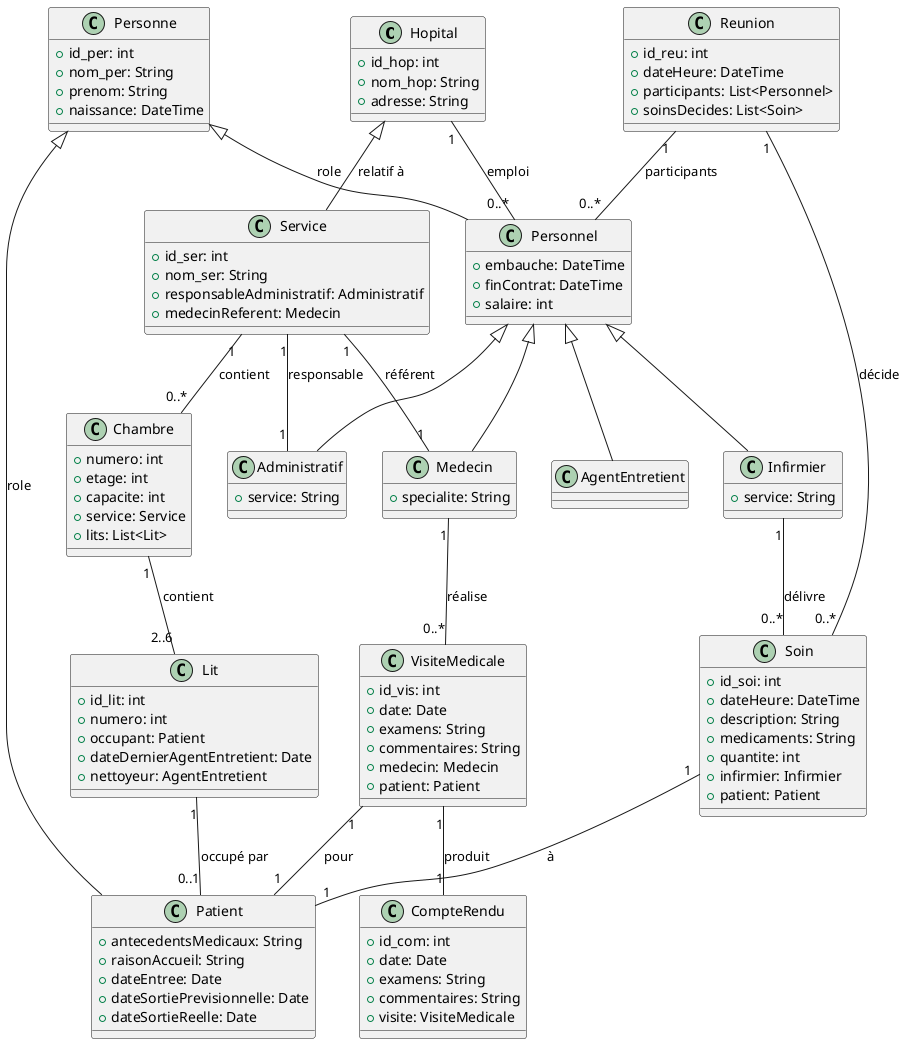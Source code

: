 @startuml

class Hopital {
    +id_hop: int
    +nom_hop: String
    +adresse: String
}

class Personne {
    +id_per: int
    +nom_per: String
    +prenom: String
    +naissance: DateTime
}

class Personnel {
    +embauche: DateTime
    +finContrat: DateTime
    +salaire: int
}

class Medecin {
  +specialite: String
}

class Infirmier {
  +service: String
}

class AgentEntretient {
}

class Administratif {
  +service: String
}

class Patient {
  +antecedentsMedicaux: String
  +raisonAccueil: String
  +dateEntree: Date
  +dateSortiePrevisionnelle: Date
  +dateSortieReelle: Date
}

class VisiteMedicale {
  +id_vis: int
  +date: Date
  +examens: String
  +commentaires: String
  +medecin: Medecin
  +patient: Patient
}

class CompteRendu {
  +id_com: int
  +date: Date
  +examens: String
  +commentaires: String
  +visite: VisiteMedicale
}

class Soin {
  +id_soi: int
  +dateHeure: DateTime
  +description: String
  +medicaments: String
  +quantite: int
  +infirmier: Infirmier
  +patient: Patient
}

class Reunion {
  +id_reu: int
  +dateHeure: DateTime
  +participants: List<Personnel>
  +soinsDecides: List<Soin>
}

class Service {
  +id_ser: int
  +nom_ser: String
  +responsableAdministratif: Administratif
  +medecinReferent: Medecin
}

class Chambre {
  +numero: int
  +etage: int
  +capacite: int
  +service: Service
  +lits: List<Lit>
}

class Lit {
  +id_lit: int
  +numero: int
  +occupant: Patient
  +dateDernierAgentEntretient: Date
  +nettoyeur: AgentEntretient
}

'/* ------------------------------ Relations ----------------------------------------------------*/

Hopital <|-- Service : "relatif à"

Personne <|-- Personnel : "role"
Personne <|-- Patient : "role"

Personnel <|-- Medecin
Personnel <|-- Infirmier
Personnel <|-- AgentEntretient
Personnel <|-- Administratif


Hopital "1" -- "0..*" Personnel : "emploi" 

Medecin "1" -- "0..*" VisiteMedicale : "réalise"
VisiteMedicale "1" -- "1" CompteRendu : "produit"
VisiteMedicale "1" -- "1" Patient : "pour"

Infirmier "1" -- "0..*" Soin : "délivre"
Soin "1" -- "1" Patient : "à"

Reunion "1" -- "0..*" Soin : "décide"
Reunion "1" -- "0..*" Personnel : "participants"

Service "1" -- "0..*" Chambre : "contient"
Chambre "1" -- "2..6" Lit : "contient"
Lit "1" -- "0..1" Patient : "occupé par"

Service "1" -- "1" Administratif : "responsable"
Service "1" -- "1" Medecin : "référent"

@enduml
